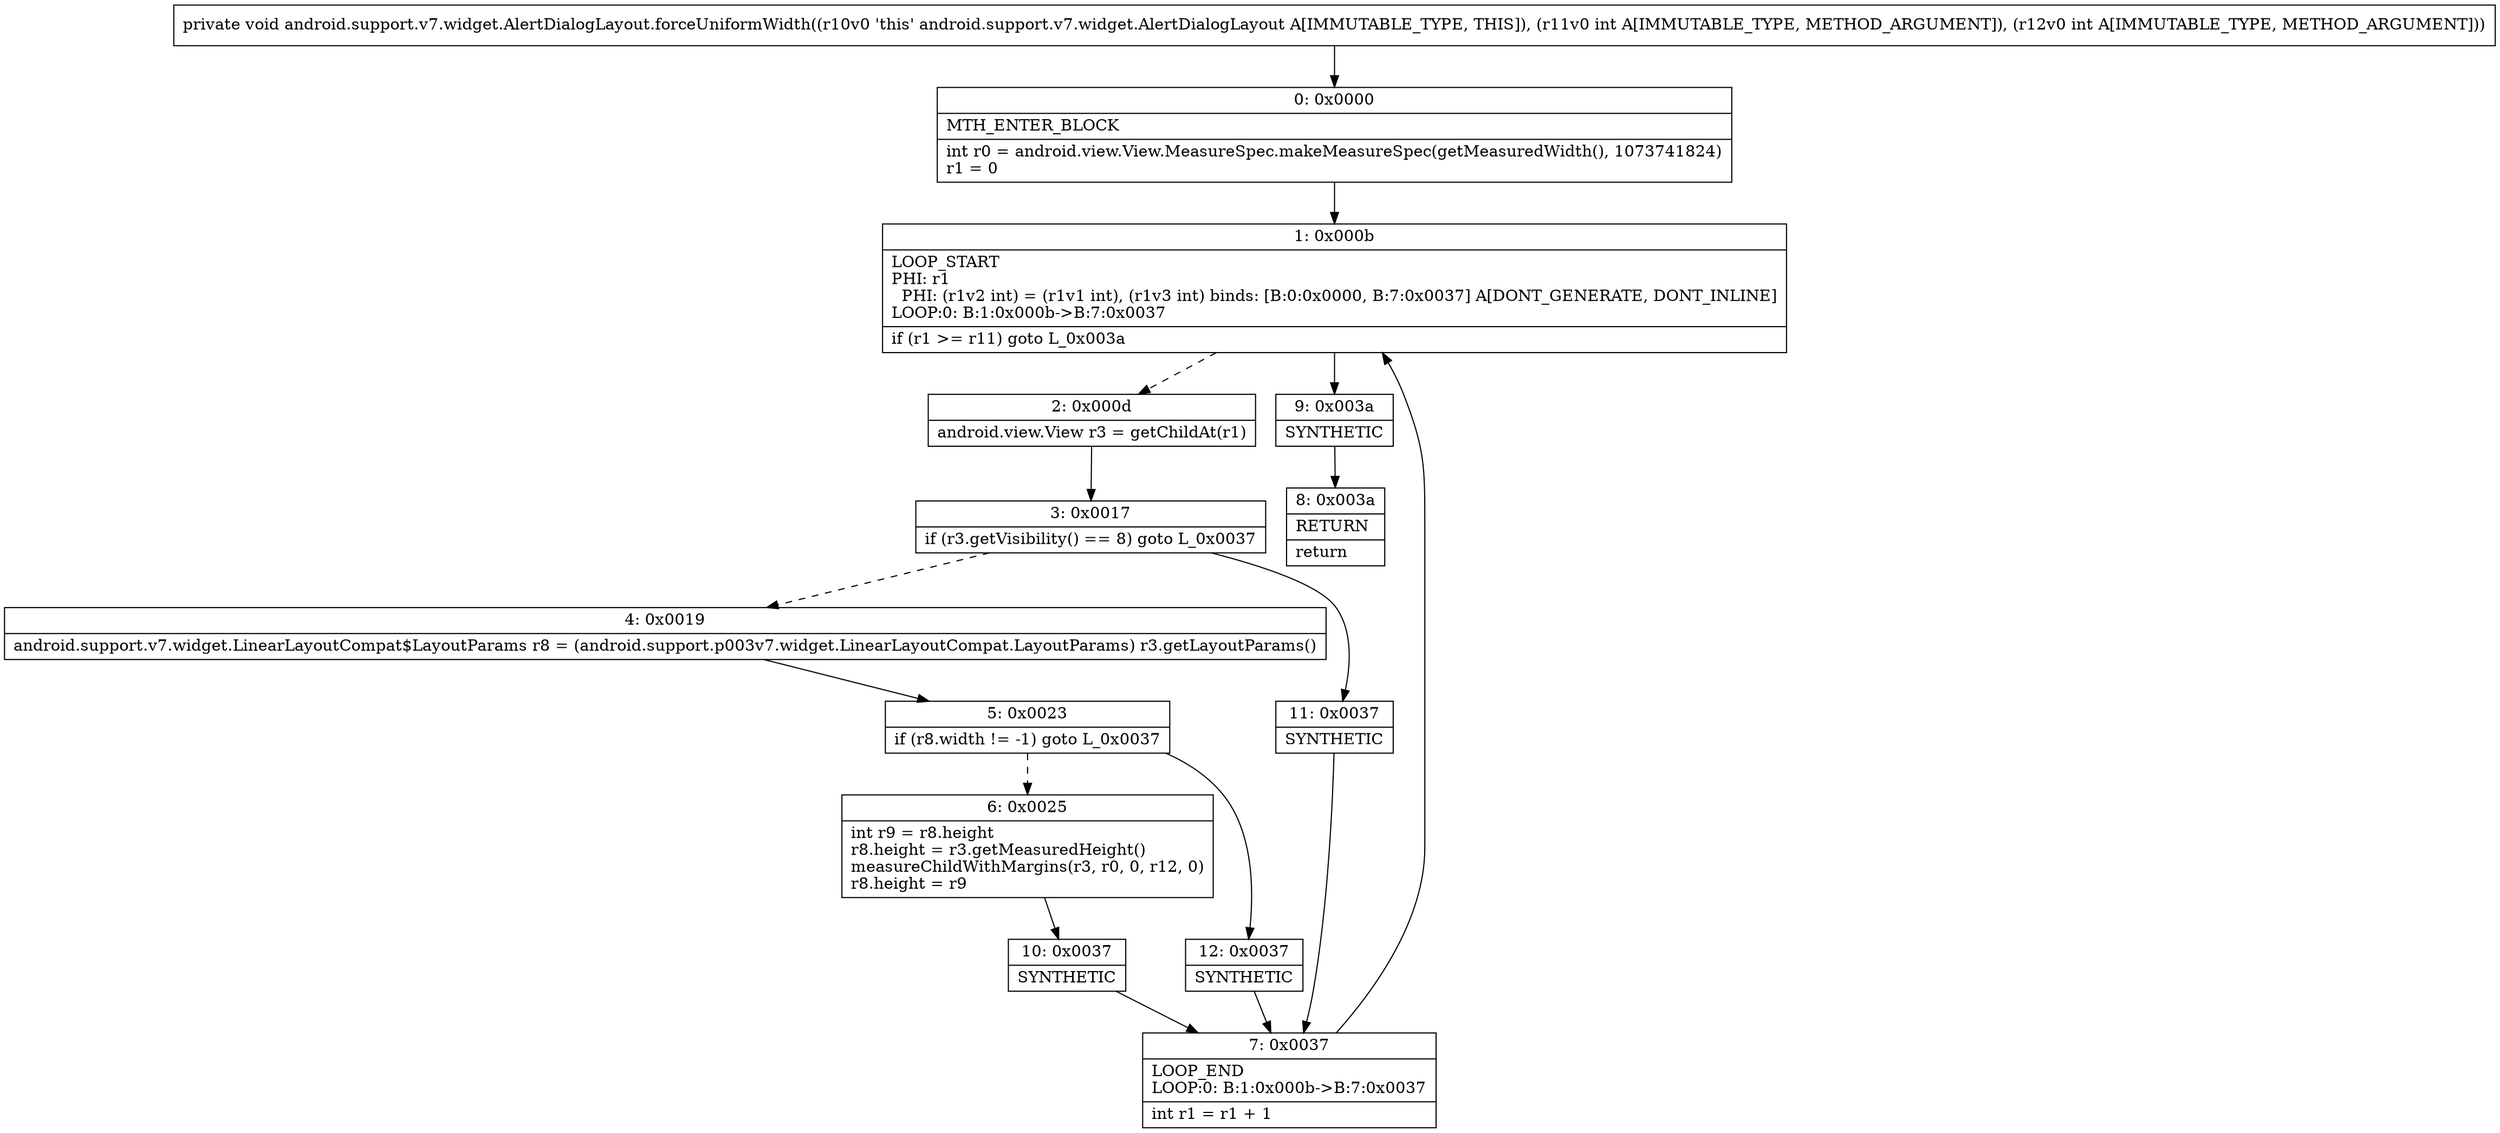 digraph "CFG forandroid.support.v7.widget.AlertDialogLayout.forceUniformWidth(II)V" {
Node_0 [shape=record,label="{0\:\ 0x0000|MTH_ENTER_BLOCK\l|int r0 = android.view.View.MeasureSpec.makeMeasureSpec(getMeasuredWidth(), 1073741824)\lr1 = 0\l}"];
Node_1 [shape=record,label="{1\:\ 0x000b|LOOP_START\lPHI: r1 \l  PHI: (r1v2 int) = (r1v1 int), (r1v3 int) binds: [B:0:0x0000, B:7:0x0037] A[DONT_GENERATE, DONT_INLINE]\lLOOP:0: B:1:0x000b\-\>B:7:0x0037\l|if (r1 \>= r11) goto L_0x003a\l}"];
Node_2 [shape=record,label="{2\:\ 0x000d|android.view.View r3 = getChildAt(r1)\l}"];
Node_3 [shape=record,label="{3\:\ 0x0017|if (r3.getVisibility() == 8) goto L_0x0037\l}"];
Node_4 [shape=record,label="{4\:\ 0x0019|android.support.v7.widget.LinearLayoutCompat$LayoutParams r8 = (android.support.p003v7.widget.LinearLayoutCompat.LayoutParams) r3.getLayoutParams()\l}"];
Node_5 [shape=record,label="{5\:\ 0x0023|if (r8.width != \-1) goto L_0x0037\l}"];
Node_6 [shape=record,label="{6\:\ 0x0025|int r9 = r8.height\lr8.height = r3.getMeasuredHeight()\lmeasureChildWithMargins(r3, r0, 0, r12, 0)\lr8.height = r9\l}"];
Node_7 [shape=record,label="{7\:\ 0x0037|LOOP_END\lLOOP:0: B:1:0x000b\-\>B:7:0x0037\l|int r1 = r1 + 1\l}"];
Node_8 [shape=record,label="{8\:\ 0x003a|RETURN\l|return\l}"];
Node_9 [shape=record,label="{9\:\ 0x003a|SYNTHETIC\l}"];
Node_10 [shape=record,label="{10\:\ 0x0037|SYNTHETIC\l}"];
Node_11 [shape=record,label="{11\:\ 0x0037|SYNTHETIC\l}"];
Node_12 [shape=record,label="{12\:\ 0x0037|SYNTHETIC\l}"];
MethodNode[shape=record,label="{private void android.support.v7.widget.AlertDialogLayout.forceUniformWidth((r10v0 'this' android.support.v7.widget.AlertDialogLayout A[IMMUTABLE_TYPE, THIS]), (r11v0 int A[IMMUTABLE_TYPE, METHOD_ARGUMENT]), (r12v0 int A[IMMUTABLE_TYPE, METHOD_ARGUMENT])) }"];
MethodNode -> Node_0;
Node_0 -> Node_1;
Node_1 -> Node_2[style=dashed];
Node_1 -> Node_9;
Node_2 -> Node_3;
Node_3 -> Node_4[style=dashed];
Node_3 -> Node_11;
Node_4 -> Node_5;
Node_5 -> Node_6[style=dashed];
Node_5 -> Node_12;
Node_6 -> Node_10;
Node_7 -> Node_1;
Node_9 -> Node_8;
Node_10 -> Node_7;
Node_11 -> Node_7;
Node_12 -> Node_7;
}

